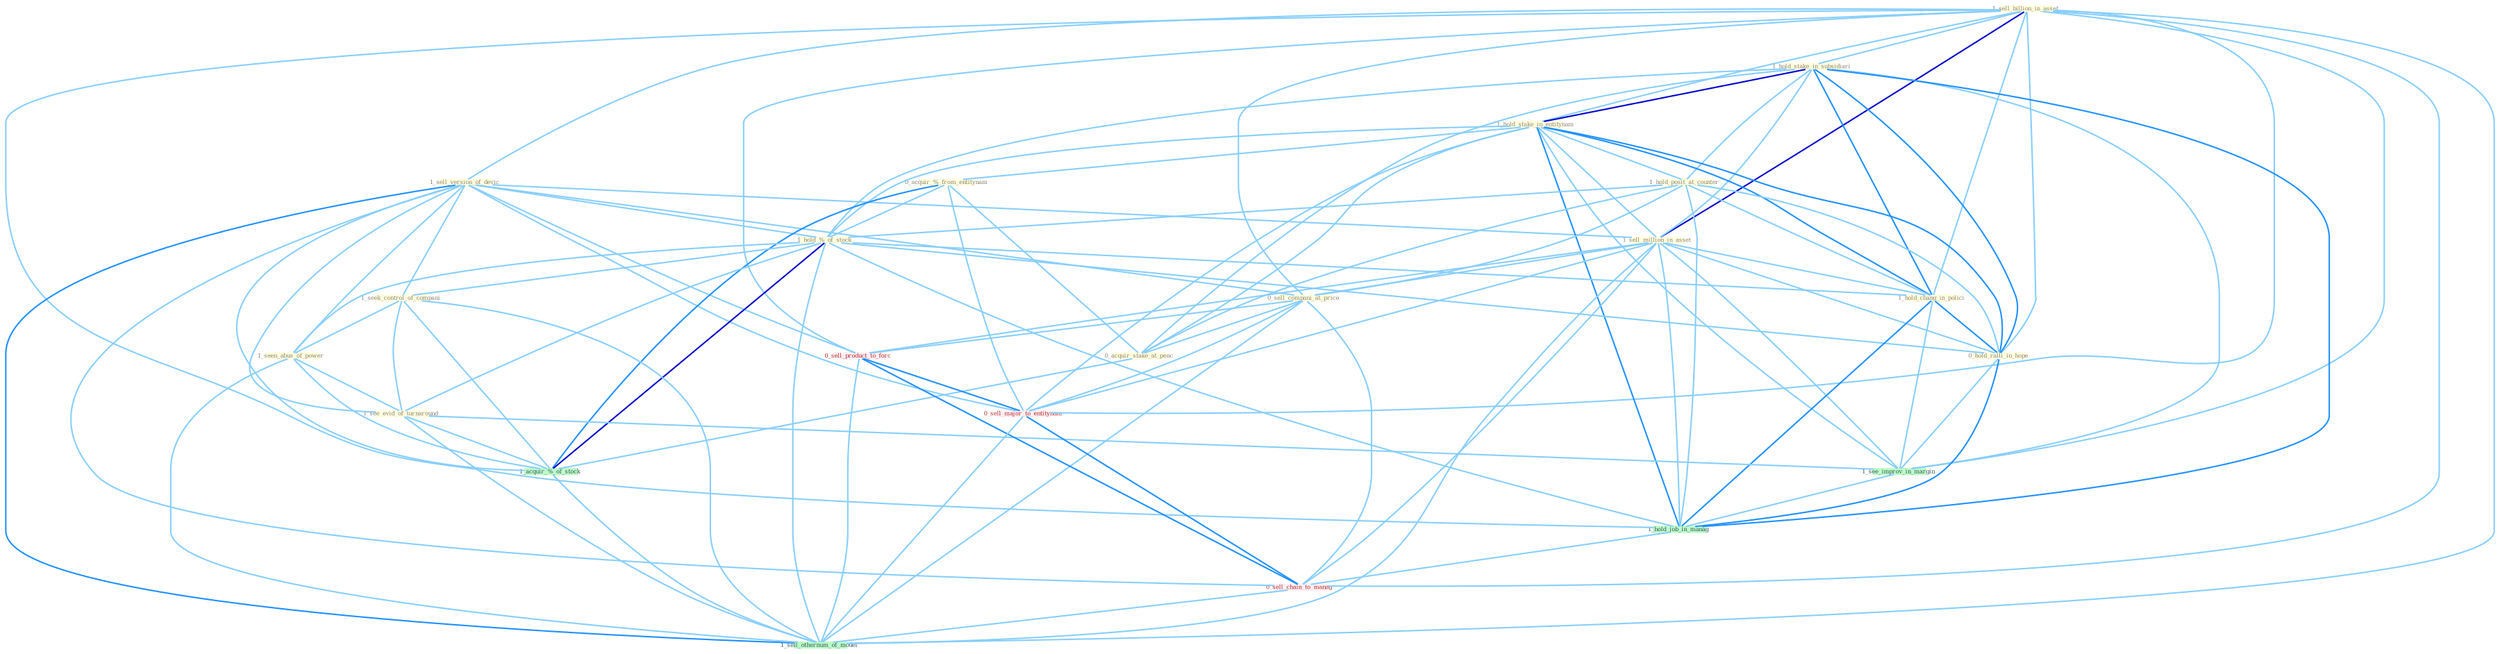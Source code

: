 Graph G{ 
    node
    [shape=polygon,style=filled,width=.5,height=.06,color="#BDFCC9",fixedsize=true,fontsize=4,
    fontcolor="#2f4f4f"];
    {node
    [color="#ffffe0", fontcolor="#8b7d6b"] "1_sell_billion_in_asset " "1_hold_stake_in_subsidiari " "1_sell_version_of_devic " "1_hold_stake_in_entitynam " "1_hold_posit_at_counter " "0_acquir_%_from_entitynam " "1_hold_%_of_stock " "1_sell_million_in_asset " "0_sell_compani_at_price " "1_hold_chang_in_polici " "0_hold_ralli_in_hope " "0_acquir_stake_at_penc " "1_seek_control_of_compani " "1_seen_abus_of_power " "1_see_evid_of_turnaround "}
{node [color="#fff0f5", fontcolor="#b22222"] "0_sell_product_to_forc " "0_sell_major_to_entitynam " "0_sell_chain_to_manag "}
edge [color="#B0E2FF"];

	"1_sell_billion_in_asset " -- "1_hold_stake_in_subsidiari " [w="1", color="#87cefa" ];
	"1_sell_billion_in_asset " -- "1_sell_version_of_devic " [w="1", color="#87cefa" ];
	"1_sell_billion_in_asset " -- "1_hold_stake_in_entitynam " [w="1", color="#87cefa" ];
	"1_sell_billion_in_asset " -- "1_sell_million_in_asset " [w="3", color="#0000cd" , len=0.6];
	"1_sell_billion_in_asset " -- "0_sell_compani_at_price " [w="1", color="#87cefa" ];
	"1_sell_billion_in_asset " -- "1_hold_chang_in_polici " [w="1", color="#87cefa" ];
	"1_sell_billion_in_asset " -- "0_hold_ralli_in_hope " [w="1", color="#87cefa" ];
	"1_sell_billion_in_asset " -- "1_see_improv_in_margin " [w="1", color="#87cefa" ];
	"1_sell_billion_in_asset " -- "1_hold_job_in_manag " [w="1", color="#87cefa" ];
	"1_sell_billion_in_asset " -- "0_sell_product_to_forc " [w="1", color="#87cefa" ];
	"1_sell_billion_in_asset " -- "0_sell_major_to_entitynam " [w="1", color="#87cefa" ];
	"1_sell_billion_in_asset " -- "0_sell_chain_to_manag " [w="1", color="#87cefa" ];
	"1_sell_billion_in_asset " -- "1_sell_othernum_of_model " [w="1", color="#87cefa" ];
	"1_hold_stake_in_subsidiari " -- "1_hold_stake_in_entitynam " [w="3", color="#0000cd" , len=0.6];
	"1_hold_stake_in_subsidiari " -- "1_hold_posit_at_counter " [w="1", color="#87cefa" ];
	"1_hold_stake_in_subsidiari " -- "1_hold_%_of_stock " [w="1", color="#87cefa" ];
	"1_hold_stake_in_subsidiari " -- "1_sell_million_in_asset " [w="1", color="#87cefa" ];
	"1_hold_stake_in_subsidiari " -- "1_hold_chang_in_polici " [w="2", color="#1e90ff" , len=0.8];
	"1_hold_stake_in_subsidiari " -- "0_hold_ralli_in_hope " [w="2", color="#1e90ff" , len=0.8];
	"1_hold_stake_in_subsidiari " -- "0_acquir_stake_at_penc " [w="1", color="#87cefa" ];
	"1_hold_stake_in_subsidiari " -- "1_see_improv_in_margin " [w="1", color="#87cefa" ];
	"1_hold_stake_in_subsidiari " -- "1_hold_job_in_manag " [w="2", color="#1e90ff" , len=0.8];
	"1_sell_version_of_devic " -- "1_hold_%_of_stock " [w="1", color="#87cefa" ];
	"1_sell_version_of_devic " -- "1_sell_million_in_asset " [w="1", color="#87cefa" ];
	"1_sell_version_of_devic " -- "0_sell_compani_at_price " [w="1", color="#87cefa" ];
	"1_sell_version_of_devic " -- "1_seek_control_of_compani " [w="1", color="#87cefa" ];
	"1_sell_version_of_devic " -- "1_seen_abus_of_power " [w="1", color="#87cefa" ];
	"1_sell_version_of_devic " -- "1_see_evid_of_turnaround " [w="1", color="#87cefa" ];
	"1_sell_version_of_devic " -- "1_acquir_%_of_stock " [w="1", color="#87cefa" ];
	"1_sell_version_of_devic " -- "0_sell_product_to_forc " [w="1", color="#87cefa" ];
	"1_sell_version_of_devic " -- "0_sell_major_to_entitynam " [w="1", color="#87cefa" ];
	"1_sell_version_of_devic " -- "0_sell_chain_to_manag " [w="1", color="#87cefa" ];
	"1_sell_version_of_devic " -- "1_sell_othernum_of_model " [w="2", color="#1e90ff" , len=0.8];
	"1_hold_stake_in_entitynam " -- "1_hold_posit_at_counter " [w="1", color="#87cefa" ];
	"1_hold_stake_in_entitynam " -- "0_acquir_%_from_entitynam " [w="1", color="#87cefa" ];
	"1_hold_stake_in_entitynam " -- "1_hold_%_of_stock " [w="1", color="#87cefa" ];
	"1_hold_stake_in_entitynam " -- "1_sell_million_in_asset " [w="1", color="#87cefa" ];
	"1_hold_stake_in_entitynam " -- "1_hold_chang_in_polici " [w="2", color="#1e90ff" , len=0.8];
	"1_hold_stake_in_entitynam " -- "0_hold_ralli_in_hope " [w="2", color="#1e90ff" , len=0.8];
	"1_hold_stake_in_entitynam " -- "0_acquir_stake_at_penc " [w="1", color="#87cefa" ];
	"1_hold_stake_in_entitynam " -- "1_see_improv_in_margin " [w="1", color="#87cefa" ];
	"1_hold_stake_in_entitynam " -- "1_hold_job_in_manag " [w="2", color="#1e90ff" , len=0.8];
	"1_hold_stake_in_entitynam " -- "0_sell_major_to_entitynam " [w="1", color="#87cefa" ];
	"1_hold_posit_at_counter " -- "1_hold_%_of_stock " [w="1", color="#87cefa" ];
	"1_hold_posit_at_counter " -- "0_sell_compani_at_price " [w="1", color="#87cefa" ];
	"1_hold_posit_at_counter " -- "1_hold_chang_in_polici " [w="1", color="#87cefa" ];
	"1_hold_posit_at_counter " -- "0_hold_ralli_in_hope " [w="1", color="#87cefa" ];
	"1_hold_posit_at_counter " -- "0_acquir_stake_at_penc " [w="1", color="#87cefa" ];
	"1_hold_posit_at_counter " -- "1_hold_job_in_manag " [w="1", color="#87cefa" ];
	"0_acquir_%_from_entitynam " -- "1_hold_%_of_stock " [w="1", color="#87cefa" ];
	"0_acquir_%_from_entitynam " -- "0_acquir_stake_at_penc " [w="1", color="#87cefa" ];
	"0_acquir_%_from_entitynam " -- "1_acquir_%_of_stock " [w="2", color="#1e90ff" , len=0.8];
	"0_acquir_%_from_entitynam " -- "0_sell_major_to_entitynam " [w="1", color="#87cefa" ];
	"1_hold_%_of_stock " -- "1_hold_chang_in_polici " [w="1", color="#87cefa" ];
	"1_hold_%_of_stock " -- "0_hold_ralli_in_hope " [w="1", color="#87cefa" ];
	"1_hold_%_of_stock " -- "1_seek_control_of_compani " [w="1", color="#87cefa" ];
	"1_hold_%_of_stock " -- "1_seen_abus_of_power " [w="1", color="#87cefa" ];
	"1_hold_%_of_stock " -- "1_see_evid_of_turnaround " [w="1", color="#87cefa" ];
	"1_hold_%_of_stock " -- "1_acquir_%_of_stock " [w="3", color="#0000cd" , len=0.6];
	"1_hold_%_of_stock " -- "1_hold_job_in_manag " [w="1", color="#87cefa" ];
	"1_hold_%_of_stock " -- "1_sell_othernum_of_model " [w="1", color="#87cefa" ];
	"1_sell_million_in_asset " -- "0_sell_compani_at_price " [w="1", color="#87cefa" ];
	"1_sell_million_in_asset " -- "1_hold_chang_in_polici " [w="1", color="#87cefa" ];
	"1_sell_million_in_asset " -- "0_hold_ralli_in_hope " [w="1", color="#87cefa" ];
	"1_sell_million_in_asset " -- "1_see_improv_in_margin " [w="1", color="#87cefa" ];
	"1_sell_million_in_asset " -- "1_hold_job_in_manag " [w="1", color="#87cefa" ];
	"1_sell_million_in_asset " -- "0_sell_product_to_forc " [w="1", color="#87cefa" ];
	"1_sell_million_in_asset " -- "0_sell_major_to_entitynam " [w="1", color="#87cefa" ];
	"1_sell_million_in_asset " -- "0_sell_chain_to_manag " [w="1", color="#87cefa" ];
	"1_sell_million_in_asset " -- "1_sell_othernum_of_model " [w="1", color="#87cefa" ];
	"0_sell_compani_at_price " -- "0_acquir_stake_at_penc " [w="1", color="#87cefa" ];
	"0_sell_compani_at_price " -- "0_sell_product_to_forc " [w="1", color="#87cefa" ];
	"0_sell_compani_at_price " -- "0_sell_major_to_entitynam " [w="1", color="#87cefa" ];
	"0_sell_compani_at_price " -- "0_sell_chain_to_manag " [w="1", color="#87cefa" ];
	"0_sell_compani_at_price " -- "1_sell_othernum_of_model " [w="1", color="#87cefa" ];
	"1_hold_chang_in_polici " -- "0_hold_ralli_in_hope " [w="2", color="#1e90ff" , len=0.8];
	"1_hold_chang_in_polici " -- "1_see_improv_in_margin " [w="1", color="#87cefa" ];
	"1_hold_chang_in_polici " -- "1_hold_job_in_manag " [w="2", color="#1e90ff" , len=0.8];
	"0_hold_ralli_in_hope " -- "1_see_improv_in_margin " [w="1", color="#87cefa" ];
	"0_hold_ralli_in_hope " -- "1_hold_job_in_manag " [w="2", color="#1e90ff" , len=0.8];
	"0_acquir_stake_at_penc " -- "1_acquir_%_of_stock " [w="1", color="#87cefa" ];
	"1_seek_control_of_compani " -- "1_seen_abus_of_power " [w="1", color="#87cefa" ];
	"1_seek_control_of_compani " -- "1_see_evid_of_turnaround " [w="1", color="#87cefa" ];
	"1_seek_control_of_compani " -- "1_acquir_%_of_stock " [w="1", color="#87cefa" ];
	"1_seek_control_of_compani " -- "1_sell_othernum_of_model " [w="1", color="#87cefa" ];
	"1_seen_abus_of_power " -- "1_see_evid_of_turnaround " [w="1", color="#87cefa" ];
	"1_seen_abus_of_power " -- "1_acquir_%_of_stock " [w="1", color="#87cefa" ];
	"1_seen_abus_of_power " -- "1_sell_othernum_of_model " [w="1", color="#87cefa" ];
	"1_see_evid_of_turnaround " -- "1_see_improv_in_margin " [w="1", color="#87cefa" ];
	"1_see_evid_of_turnaround " -- "1_acquir_%_of_stock " [w="1", color="#87cefa" ];
	"1_see_evid_of_turnaround " -- "1_sell_othernum_of_model " [w="1", color="#87cefa" ];
	"1_see_improv_in_margin " -- "1_hold_job_in_manag " [w="1", color="#87cefa" ];
	"1_acquir_%_of_stock " -- "1_sell_othernum_of_model " [w="1", color="#87cefa" ];
	"1_hold_job_in_manag " -- "0_sell_chain_to_manag " [w="1", color="#87cefa" ];
	"0_sell_product_to_forc " -- "0_sell_major_to_entitynam " [w="2", color="#1e90ff" , len=0.8];
	"0_sell_product_to_forc " -- "0_sell_chain_to_manag " [w="2", color="#1e90ff" , len=0.8];
	"0_sell_product_to_forc " -- "1_sell_othernum_of_model " [w="1", color="#87cefa" ];
	"0_sell_major_to_entitynam " -- "0_sell_chain_to_manag " [w="2", color="#1e90ff" , len=0.8];
	"0_sell_major_to_entitynam " -- "1_sell_othernum_of_model " [w="1", color="#87cefa" ];
	"0_sell_chain_to_manag " -- "1_sell_othernum_of_model " [w="1", color="#87cefa" ];
}